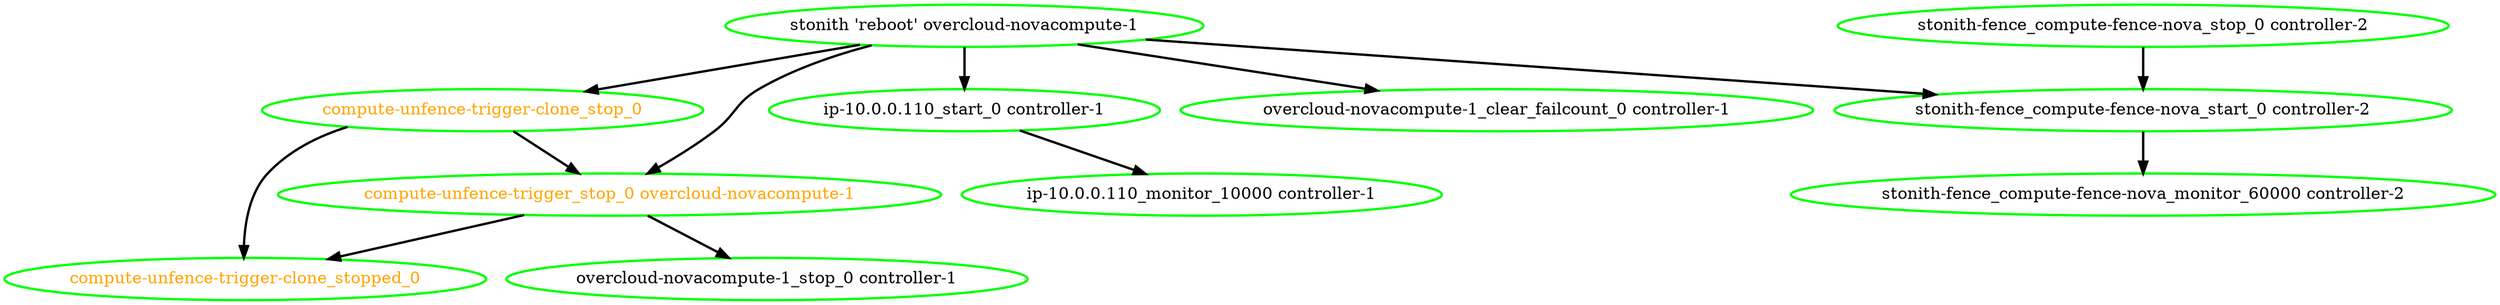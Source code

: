 digraph "g" {
"compute-unfence-trigger-clone_stop_0" -> "compute-unfence-trigger-clone_stopped_0" [ style = bold]
"compute-unfence-trigger-clone_stop_0" -> "compute-unfence-trigger_stop_0 overcloud-novacompute-1" [ style = bold]
"compute-unfence-trigger-clone_stop_0" [ style=bold color="green" fontcolor="orange"]
"compute-unfence-trigger-clone_stopped_0" [ style=bold color="green" fontcolor="orange"]
"compute-unfence-trigger_stop_0 overcloud-novacompute-1" -> "compute-unfence-trigger-clone_stopped_0" [ style = bold]
"compute-unfence-trigger_stop_0 overcloud-novacompute-1" -> "overcloud-novacompute-1_stop_0 controller-1" [ style = bold]
"compute-unfence-trigger_stop_0 overcloud-novacompute-1" [ style=bold color="green" fontcolor="orange"]
"ip-10.0.0.110_monitor_10000 controller-1" [ style=bold color="green" fontcolor="black"]
"ip-10.0.0.110_start_0 controller-1" -> "ip-10.0.0.110_monitor_10000 controller-1" [ style = bold]
"ip-10.0.0.110_start_0 controller-1" [ style=bold color="green" fontcolor="black"]
"overcloud-novacompute-1_clear_failcount_0 controller-1" [ style=bold color="green" fontcolor="black"]
"overcloud-novacompute-1_stop_0 controller-1" [ style=bold color="green" fontcolor="black"]
"stonith 'reboot' overcloud-novacompute-1" -> "compute-unfence-trigger-clone_stop_0" [ style = bold]
"stonith 'reboot' overcloud-novacompute-1" -> "compute-unfence-trigger_stop_0 overcloud-novacompute-1" [ style = bold]
"stonith 'reboot' overcloud-novacompute-1" -> "ip-10.0.0.110_start_0 controller-1" [ style = bold]
"stonith 'reboot' overcloud-novacompute-1" -> "overcloud-novacompute-1_clear_failcount_0 controller-1" [ style = bold]
"stonith 'reboot' overcloud-novacompute-1" -> "stonith-fence_compute-fence-nova_start_0 controller-2" [ style = bold]
"stonith 'reboot' overcloud-novacompute-1" [ style=bold color="green" fontcolor="black"]
"stonith-fence_compute-fence-nova_monitor_60000 controller-2" [ style=bold color="green" fontcolor="black"]
"stonith-fence_compute-fence-nova_start_0 controller-2" -> "stonith-fence_compute-fence-nova_monitor_60000 controller-2" [ style = bold]
"stonith-fence_compute-fence-nova_start_0 controller-2" [ style=bold color="green" fontcolor="black"]
"stonith-fence_compute-fence-nova_stop_0 controller-2" -> "stonith-fence_compute-fence-nova_start_0 controller-2" [ style = bold]
"stonith-fence_compute-fence-nova_stop_0 controller-2" [ style=bold color="green" fontcolor="black"]
}
